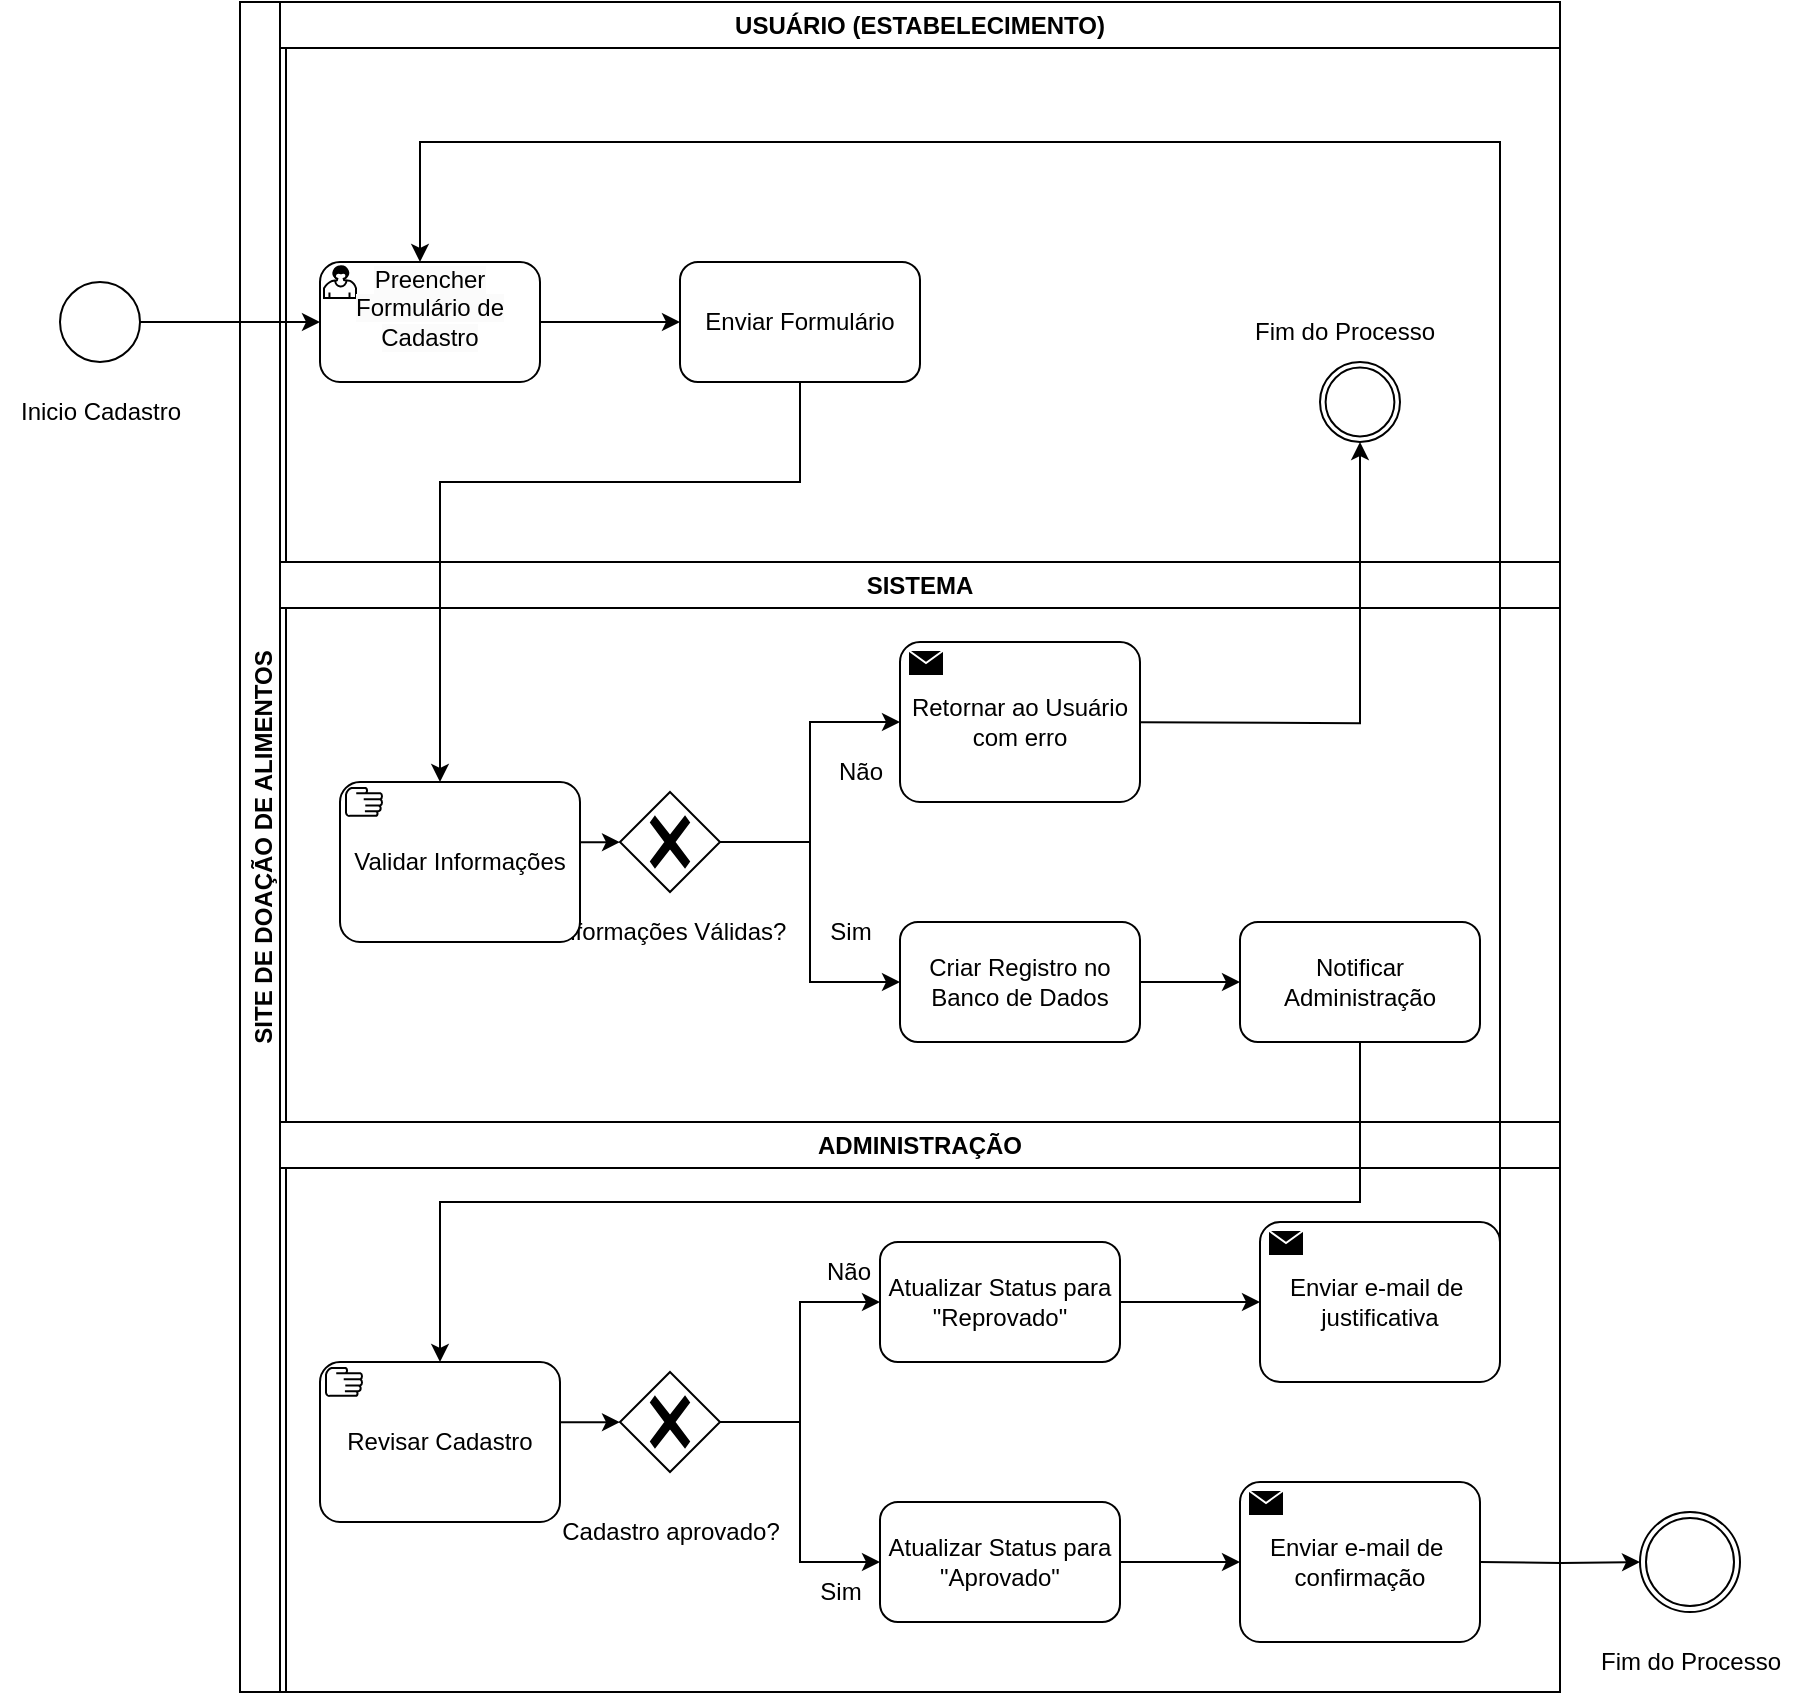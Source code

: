 <mxfile version="24.7.16">
  <diagram name="Página-1" id="Z_nqu9OnrTD-vT-NG0Id">
    <mxGraphModel grid="1" page="1" gridSize="10" guides="1" tooltips="1" connect="1" arrows="1" fold="1" pageScale="1" pageWidth="827" pageHeight="1169" math="0" shadow="0">
      <root>
        <mxCell id="0" />
        <mxCell id="1" parent="0" />
        <mxCell id="rFjbs9xcO4ylxhxAyhJR-2" value="" style="ellipse;whiteSpace=wrap;html=1;" vertex="1" parent="1">
          <mxGeometry x="130" y="180" width="40" height="40" as="geometry" />
        </mxCell>
        <mxCell id="rFjbs9xcO4ylxhxAyhJR-3" value="Inicio Cadastro" style="text;html=1;align=center;verticalAlign=middle;resizable=0;points=[];autosize=1;strokeColor=none;fillColor=none;" vertex="1" parent="1">
          <mxGeometry x="100" y="230" width="100" height="30" as="geometry" />
        </mxCell>
        <mxCell id="rFjbs9xcO4ylxhxAyhJR-4" value="SITE DE DOAÇÃO DE ALIMENTOS" style="swimlane;horizontal=0;whiteSpace=wrap;html=1;" vertex="1" parent="1">
          <mxGeometry x="220" y="40" width="660" height="845" as="geometry" />
        </mxCell>
        <mxCell id="rFjbs9xcO4ylxhxAyhJR-5" value="USUÁRIO (ESTABELECIMENTO)" style="swimlane;whiteSpace=wrap;html=1;startSize=23;" vertex="1" parent="rFjbs9xcO4ylxhxAyhJR-4">
          <mxGeometry x="20" width="640" height="280" as="geometry" />
        </mxCell>
        <mxCell id="rFjbs9xcO4ylxhxAyhJR-6" value="Enviar Formulário" style="rounded=1;whiteSpace=wrap;html=1;" vertex="1" parent="rFjbs9xcO4ylxhxAyhJR-5">
          <mxGeometry x="200" y="130" width="120" height="60" as="geometry" />
        </mxCell>
        <mxCell id="rFjbs9xcO4ylxhxAyhJR-7" value="" style="points=[[0.145,0.145,0],[0.5,0,0],[0.855,0.145,0],[1,0.5,0],[0.855,0.855,0],[0.5,1,0],[0.145,0.855,0],[0,0.5,0]];shape=mxgraph.bpmn.event;html=1;verticalLabelPosition=bottom;labelBackgroundColor=#ffffff;verticalAlign=top;align=center;perimeter=ellipsePerimeter;outlineConnect=0;aspect=fixed;outline=throwing;symbol=general;" vertex="1" parent="rFjbs9xcO4ylxhxAyhJR-5">
          <mxGeometry x="520" y="180" width="40" height="40" as="geometry" />
        </mxCell>
        <mxCell id="rFjbs9xcO4ylxhxAyhJR-8" style="edgeStyle=orthogonalEdgeStyle;rounded=0;orthogonalLoop=1;jettySize=auto;html=1;entryX=0;entryY=0.5;entryDx=0;entryDy=0;" edge="1" parent="rFjbs9xcO4ylxhxAyhJR-5" source="rFjbs9xcO4ylxhxAyhJR-9" target="rFjbs9xcO4ylxhxAyhJR-6">
          <mxGeometry relative="1" as="geometry" />
        </mxCell>
        <mxCell id="rFjbs9xcO4ylxhxAyhJR-9" value="&#xa;&lt;span style=&quot;color: rgb(0, 0, 0); font-family: Helvetica; font-size: 12px; font-style: normal; font-variant-ligatures: normal; font-variant-caps: normal; font-weight: 400; letter-spacing: normal; orphans: 2; text-align: center; text-indent: 0px; text-transform: none; widows: 2; word-spacing: 0px; -webkit-text-stroke-width: 0px; white-space: normal; background-color: rgb(251, 251, 251); text-decoration-thickness: initial; text-decoration-style: initial; text-decoration-color: initial; display: inline !important; float: none;&quot;&gt;Preencher Formulário de Cadastro&lt;/span&gt;&#xa;&#xa;" style="points=[[0.25,0,0],[0.5,0,0],[0.75,0,0],[1,0.25,0],[1,0.5,0],[1,0.75,0],[0.75,1,0],[0.5,1,0],[0.25,1,0],[0,0.75,0],[0,0.5,0],[0,0.25,0]];shape=mxgraph.bpmn.task;whiteSpace=wrap;rectStyle=rounded;size=10;html=1;container=1;expand=0;collapsible=0;taskMarker=user;" vertex="1" parent="rFjbs9xcO4ylxhxAyhJR-5">
          <mxGeometry x="20" y="130" width="110" height="60" as="geometry" />
        </mxCell>
        <mxCell id="rFjbs9xcO4ylxhxAyhJR-45" value="Fim do Processo" style="text;html=1;align=center;verticalAlign=middle;resizable=0;points=[];autosize=1;strokeColor=none;fillColor=none;" vertex="1" parent="rFjbs9xcO4ylxhxAyhJR-5">
          <mxGeometry x="477" y="150" width="110" height="30" as="geometry" />
        </mxCell>
        <mxCell id="rFjbs9xcO4ylxhxAyhJR-10" value="SISTEMA" style="swimlane;whiteSpace=wrap;html=1;" vertex="1" parent="rFjbs9xcO4ylxhxAyhJR-4">
          <mxGeometry x="20" y="280" width="640" height="280" as="geometry" />
        </mxCell>
        <mxCell id="rFjbs9xcO4ylxhxAyhJR-13" style="edgeStyle=orthogonalEdgeStyle;rounded=0;orthogonalLoop=1;jettySize=auto;html=1;entryX=0;entryY=0.5;entryDx=0;entryDy=0;" edge="1" parent="rFjbs9xcO4ylxhxAyhJR-10" source="rFjbs9xcO4ylxhxAyhJR-14" target="rFjbs9xcO4ylxhxAyhJR-20">
          <mxGeometry relative="1" as="geometry" />
        </mxCell>
        <mxCell id="D7_PCosMxUKBrwE9PARA-8" style="edgeStyle=orthogonalEdgeStyle;rounded=0;orthogonalLoop=1;jettySize=auto;html=1;" edge="1" parent="rFjbs9xcO4ylxhxAyhJR-10" source="rFjbs9xcO4ylxhxAyhJR-14" target="D7_PCosMxUKBrwE9PARA-7">
          <mxGeometry relative="1" as="geometry" />
        </mxCell>
        <mxCell id="rFjbs9xcO4ylxhxAyhJR-14" value="" style="points=[[0.25,0.25,0],[0.5,0,0],[0.75,0.25,0],[1,0.5,0],[0.75,0.75,0],[0.5,1,0],[0.25,0.75,0],[0,0.5,0]];shape=mxgraph.bpmn.gateway2;html=1;verticalLabelPosition=bottom;labelBackgroundColor=#ffffff;verticalAlign=top;align=center;perimeter=rhombusPerimeter;outlineConnect=0;outline=none;symbol=none;gwType=exclusive;" vertex="1" parent="rFjbs9xcO4ylxhxAyhJR-10">
          <mxGeometry x="170" y="115" width="50" height="50" as="geometry" />
        </mxCell>
        <mxCell id="rFjbs9xcO4ylxhxAyhJR-15" value="Informações Válidas?" style="text;html=1;align=center;verticalAlign=middle;resizable=0;points=[];autosize=1;strokeColor=none;fillColor=none;" vertex="1" parent="rFjbs9xcO4ylxhxAyhJR-10">
          <mxGeometry x="125" y="170" width="140" height="30" as="geometry" />
        </mxCell>
        <mxCell id="rFjbs9xcO4ylxhxAyhJR-16" style="edgeStyle=orthogonalEdgeStyle;rounded=0;orthogonalLoop=1;jettySize=auto;html=1;entryX=0;entryY=0.5;entryDx=0;entryDy=0;entryPerimeter=0;" edge="1" parent="rFjbs9xcO4ylxhxAyhJR-10" target="rFjbs9xcO4ylxhxAyhJR-14">
          <mxGeometry relative="1" as="geometry">
            <mxPoint x="140.0" y="140.077" as="sourcePoint" />
          </mxGeometry>
        </mxCell>
        <mxCell id="rFjbs9xcO4ylxhxAyhJR-18" value="Não" style="text;html=1;align=center;verticalAlign=middle;resizable=0;points=[];autosize=1;strokeColor=none;fillColor=none;" vertex="1" parent="rFjbs9xcO4ylxhxAyhJR-10">
          <mxGeometry x="265" y="90" width="50" height="30" as="geometry" />
        </mxCell>
        <mxCell id="rFjbs9xcO4ylxhxAyhJR-19" style="edgeStyle=orthogonalEdgeStyle;rounded=0;orthogonalLoop=1;jettySize=auto;html=1;entryX=0;entryY=0.5;entryDx=0;entryDy=0;" edge="1" parent="rFjbs9xcO4ylxhxAyhJR-10" source="rFjbs9xcO4ylxhxAyhJR-20" target="rFjbs9xcO4ylxhxAyhJR-22">
          <mxGeometry relative="1" as="geometry" />
        </mxCell>
        <mxCell id="rFjbs9xcO4ylxhxAyhJR-20" value="Criar Registro no Banco de Dados" style="rounded=1;whiteSpace=wrap;html=1;" vertex="1" parent="rFjbs9xcO4ylxhxAyhJR-10">
          <mxGeometry x="310" y="180" width="120" height="60" as="geometry" />
        </mxCell>
        <mxCell id="rFjbs9xcO4ylxhxAyhJR-21" value="Sim" style="text;html=1;align=center;verticalAlign=middle;resizable=0;points=[];autosize=1;strokeColor=none;fillColor=none;" vertex="1" parent="rFjbs9xcO4ylxhxAyhJR-10">
          <mxGeometry x="265" y="170" width="40" height="30" as="geometry" />
        </mxCell>
        <mxCell id="rFjbs9xcO4ylxhxAyhJR-22" value="Notificar Administração" style="rounded=1;whiteSpace=wrap;html=1;" vertex="1" parent="rFjbs9xcO4ylxhxAyhJR-10">
          <mxGeometry x="480" y="180" width="120" height="60" as="geometry" />
        </mxCell>
        <mxCell id="D7_PCosMxUKBrwE9PARA-7" value="Retornar ao Usuário com erro" style="points=[[0.25,0,0],[0.5,0,0],[0.75,0,0],[1,0.25,0],[1,0.5,0],[1,0.75,0],[0.75,1,0],[0.5,1,0],[0.25,1,0],[0,0.75,0],[0,0.5,0],[0,0.25,0]];shape=mxgraph.bpmn.task;whiteSpace=wrap;rectStyle=rounded;size=10;html=1;container=1;expand=0;collapsible=0;taskMarker=send;" vertex="1" parent="rFjbs9xcO4ylxhxAyhJR-10">
          <mxGeometry x="310" y="40" width="120" height="80" as="geometry" />
        </mxCell>
        <mxCell id="D7_PCosMxUKBrwE9PARA-9" value="Validar Informações" style="points=[[0.25,0,0],[0.5,0,0],[0.75,0,0],[1,0.25,0],[1,0.5,0],[1,0.75,0],[0.75,1,0],[0.5,1,0],[0.25,1,0],[0,0.75,0],[0,0.5,0],[0,0.25,0]];shape=mxgraph.bpmn.task;whiteSpace=wrap;rectStyle=rounded;size=10;html=1;container=1;expand=0;collapsible=0;taskMarker=manual;" vertex="1" parent="rFjbs9xcO4ylxhxAyhJR-10">
          <mxGeometry x="30" y="110" width="120" height="80" as="geometry" />
        </mxCell>
        <mxCell id="rFjbs9xcO4ylxhxAyhJR-23" value="ADMINISTRAÇÃO" style="swimlane;whiteSpace=wrap;html=1;" vertex="1" parent="rFjbs9xcO4ylxhxAyhJR-4">
          <mxGeometry x="20" y="560" width="640" height="285" as="geometry" />
        </mxCell>
        <mxCell id="rFjbs9xcO4ylxhxAyhJR-25" style="edgeStyle=orthogonalEdgeStyle;rounded=0;orthogonalLoop=1;jettySize=auto;html=1;entryX=0;entryY=0.5;entryDx=0;entryDy=0;" edge="1" parent="rFjbs9xcO4ylxhxAyhJR-23" source="rFjbs9xcO4ylxhxAyhJR-27" target="rFjbs9xcO4ylxhxAyhJR-31">
          <mxGeometry relative="1" as="geometry" />
        </mxCell>
        <mxCell id="rFjbs9xcO4ylxhxAyhJR-26" style="edgeStyle=orthogonalEdgeStyle;rounded=0;orthogonalLoop=1;jettySize=auto;html=1;entryX=0;entryY=0.5;entryDx=0;entryDy=0;" edge="1" parent="rFjbs9xcO4ylxhxAyhJR-23" source="rFjbs9xcO4ylxhxAyhJR-27" target="rFjbs9xcO4ylxhxAyhJR-33">
          <mxGeometry relative="1" as="geometry" />
        </mxCell>
        <mxCell id="rFjbs9xcO4ylxhxAyhJR-27" value="" style="points=[[0.25,0.25,0],[0.5,0,0],[0.75,0.25,0],[1,0.5,0],[0.75,0.75,0],[0.5,1,0],[0.25,0.75,0],[0,0.5,0]];shape=mxgraph.bpmn.gateway2;html=1;verticalLabelPosition=bottom;labelBackgroundColor=#ffffff;verticalAlign=top;align=center;perimeter=rhombusPerimeter;outlineConnect=0;outline=none;symbol=none;gwType=exclusive;" vertex="1" parent="rFjbs9xcO4ylxhxAyhJR-23">
          <mxGeometry x="170" y="125" width="50" height="50" as="geometry" />
        </mxCell>
        <mxCell id="rFjbs9xcO4ylxhxAyhJR-28" value="Cadastro aprovado?" style="text;html=1;align=center;verticalAlign=middle;resizable=0;points=[];autosize=1;strokeColor=none;fillColor=none;" vertex="1" parent="rFjbs9xcO4ylxhxAyhJR-23">
          <mxGeometry x="130" y="190" width="130" height="30" as="geometry" />
        </mxCell>
        <mxCell id="rFjbs9xcO4ylxhxAyhJR-29" style="edgeStyle=orthogonalEdgeStyle;rounded=0;orthogonalLoop=1;jettySize=auto;html=1;entryX=0;entryY=0.5;entryDx=0;entryDy=0;entryPerimeter=0;" edge="1" parent="rFjbs9xcO4ylxhxAyhJR-23" target="rFjbs9xcO4ylxhxAyhJR-27">
          <mxGeometry relative="1" as="geometry">
            <mxPoint x="140.0" y="150.077" as="sourcePoint" />
          </mxGeometry>
        </mxCell>
        <mxCell id="rFjbs9xcO4ylxhxAyhJR-30" style="edgeStyle=orthogonalEdgeStyle;rounded=0;orthogonalLoop=1;jettySize=auto;html=1;entryX=0;entryY=0.5;entryDx=0;entryDy=0;" edge="1" parent="rFjbs9xcO4ylxhxAyhJR-23" source="rFjbs9xcO4ylxhxAyhJR-31">
          <mxGeometry relative="1" as="geometry">
            <mxPoint x="480" y="220" as="targetPoint" />
          </mxGeometry>
        </mxCell>
        <mxCell id="rFjbs9xcO4ylxhxAyhJR-31" value="Atualizar Status para &quot;Aprovado&quot;" style="rounded=1;whiteSpace=wrap;html=1;" vertex="1" parent="rFjbs9xcO4ylxhxAyhJR-23">
          <mxGeometry x="300" y="190" width="120" height="60" as="geometry" />
        </mxCell>
        <mxCell id="rFjbs9xcO4ylxhxAyhJR-32" style="edgeStyle=orthogonalEdgeStyle;rounded=0;orthogonalLoop=1;jettySize=auto;html=1;entryX=0;entryY=0.5;entryDx=0;entryDy=0;" edge="1" parent="rFjbs9xcO4ylxhxAyhJR-23" source="rFjbs9xcO4ylxhxAyhJR-33">
          <mxGeometry relative="1" as="geometry">
            <mxPoint x="490" y="90" as="targetPoint" />
          </mxGeometry>
        </mxCell>
        <mxCell id="rFjbs9xcO4ylxhxAyhJR-33" value="Atualizar Status para &quot;Reprovado&quot;" style="rounded=1;whiteSpace=wrap;html=1;" vertex="1" parent="rFjbs9xcO4ylxhxAyhJR-23">
          <mxGeometry x="300" y="60" width="120" height="60" as="geometry" />
        </mxCell>
        <mxCell id="rFjbs9xcO4ylxhxAyhJR-34" value="Não" style="text;html=1;align=center;verticalAlign=middle;resizable=0;points=[];autosize=1;strokeColor=none;fillColor=none;" vertex="1" parent="rFjbs9xcO4ylxhxAyhJR-23">
          <mxGeometry x="259" y="60" width="50" height="30" as="geometry" />
        </mxCell>
        <mxCell id="rFjbs9xcO4ylxhxAyhJR-41" value="Sim" style="text;html=1;align=center;verticalAlign=middle;resizable=0;points=[];autosize=1;strokeColor=none;fillColor=none;" vertex="1" parent="rFjbs9xcO4ylxhxAyhJR-23">
          <mxGeometry x="260" y="220" width="40" height="30" as="geometry" />
        </mxCell>
        <mxCell id="D7_PCosMxUKBrwE9PARA-1" value="&lt;span style=&quot;text-wrap: nowrap;&quot;&gt;Enviar e-mail de&amp;nbsp;&lt;/span&gt;&lt;div style=&quot;text-wrap: nowrap;&quot;&gt;justificativa&lt;/div&gt;" style="points=[[0.25,0,0],[0.5,0,0],[0.75,0,0],[1,0.25,0],[1,0.5,0],[1,0.75,0],[0.75,1,0],[0.5,1,0],[0.25,1,0],[0,0.75,0],[0,0.5,0],[0,0.25,0]];shape=mxgraph.bpmn.task;whiteSpace=wrap;rectStyle=rounded;size=10;html=1;container=1;expand=0;collapsible=0;taskMarker=send;" vertex="1" parent="rFjbs9xcO4ylxhxAyhJR-23">
          <mxGeometry x="490" y="50" width="120" height="80" as="geometry" />
        </mxCell>
        <mxCell id="D7_PCosMxUKBrwE9PARA-2" value="&lt;span style=&quot;text-wrap: nowrap;&quot;&gt;Enviar e-mail de&amp;nbsp;&lt;/span&gt;&lt;div style=&quot;text-wrap: nowrap;&quot;&gt;confirmação&lt;/div&gt;" style="points=[[0.25,0,0],[0.5,0,0],[0.75,0,0],[1,0.25,0],[1,0.5,0],[1,0.75,0],[0.75,1,0],[0.5,1,0],[0.25,1,0],[0,0.75,0],[0,0.5,0],[0,0.25,0]];shape=mxgraph.bpmn.task;whiteSpace=wrap;rectStyle=rounded;size=10;html=1;container=1;expand=0;collapsible=0;taskMarker=send;" vertex="1" parent="rFjbs9xcO4ylxhxAyhJR-23">
          <mxGeometry x="480" y="180" width="120" height="80" as="geometry" />
        </mxCell>
        <mxCell id="D7_PCosMxUKBrwE9PARA-10" value="Revisar Cadastro" style="points=[[0.25,0,0],[0.5,0,0],[0.75,0,0],[1,0.25,0],[1,0.5,0],[1,0.75,0],[0.75,1,0],[0.5,1,0],[0.25,1,0],[0,0.75,0],[0,0.5,0],[0,0.25,0]];shape=mxgraph.bpmn.task;whiteSpace=wrap;rectStyle=rounded;size=10;html=1;container=1;expand=0;collapsible=0;taskMarker=manual;" vertex="1" parent="rFjbs9xcO4ylxhxAyhJR-23">
          <mxGeometry x="20" y="120" width="120" height="80" as="geometry" />
        </mxCell>
        <mxCell id="rFjbs9xcO4ylxhxAyhJR-37" style="edgeStyle=orthogonalEdgeStyle;rounded=0;orthogonalLoop=1;jettySize=auto;html=1;entryX=0.5;entryY=0;entryDx=0;entryDy=0;" edge="1" parent="rFjbs9xcO4ylxhxAyhJR-4" source="rFjbs9xcO4ylxhxAyhJR-6">
          <mxGeometry relative="1" as="geometry">
            <Array as="points">
              <mxPoint x="280" y="240" />
              <mxPoint x="100" y="240" />
            </Array>
            <mxPoint x="100.0" y="390" as="targetPoint" />
          </mxGeometry>
        </mxCell>
        <mxCell id="rFjbs9xcO4ylxhxAyhJR-38" style="edgeStyle=orthogonalEdgeStyle;rounded=0;orthogonalLoop=1;jettySize=auto;html=1;entryX=0.5;entryY=0;entryDx=0;entryDy=0;" edge="1" parent="rFjbs9xcO4ylxhxAyhJR-4" source="rFjbs9xcO4ylxhxAyhJR-22">
          <mxGeometry relative="1" as="geometry">
            <Array as="points">
              <mxPoint x="560" y="600" />
              <mxPoint x="100" y="600" />
            </Array>
            <mxPoint x="100.0" y="680" as="targetPoint" />
          </mxGeometry>
        </mxCell>
        <mxCell id="rFjbs9xcO4ylxhxAyhJR-39" style="edgeStyle=orthogonalEdgeStyle;rounded=0;orthogonalLoop=1;jettySize=auto;html=1;exitX=1;exitY=0.5;exitDx=0;exitDy=0;" edge="1" parent="rFjbs9xcO4ylxhxAyhJR-4">
          <mxGeometry relative="1" as="geometry">
            <Array as="points">
              <mxPoint x="630" y="70" />
              <mxPoint x="90" y="70" />
            </Array>
            <mxPoint x="90" y="130" as="targetPoint" />
            <mxPoint x="630" y="650" as="sourcePoint" />
          </mxGeometry>
        </mxCell>
        <mxCell id="rFjbs9xcO4ylxhxAyhJR-40" style="edgeStyle=orthogonalEdgeStyle;rounded=0;orthogonalLoop=1;jettySize=auto;html=1;entryX=0.5;entryY=1;entryDx=0;entryDy=0;entryPerimeter=0;" edge="1" parent="rFjbs9xcO4ylxhxAyhJR-4" target="rFjbs9xcO4ylxhxAyhJR-7">
          <mxGeometry relative="1" as="geometry">
            <mxPoint x="450.0" y="360.077" as="sourcePoint" />
          </mxGeometry>
        </mxCell>
        <mxCell id="rFjbs9xcO4ylxhxAyhJR-42" value="" style="points=[[0.145,0.145,0],[0.5,0,0],[0.855,0.145,0],[1,0.5,0],[0.855,0.855,0],[0.5,1,0],[0.145,0.855,0],[0,0.5,0]];shape=mxgraph.bpmn.event;html=1;verticalLabelPosition=bottom;labelBackgroundColor=#ffffff;verticalAlign=top;align=center;perimeter=ellipsePerimeter;outlineConnect=0;aspect=fixed;outline=throwing;symbol=general;" vertex="1" parent="1">
          <mxGeometry x="920" y="795" width="50" height="50" as="geometry" />
        </mxCell>
        <mxCell id="rFjbs9xcO4ylxhxAyhJR-44" value="Fim do Processo" style="text;html=1;align=center;verticalAlign=middle;resizable=0;points=[];autosize=1;strokeColor=none;fillColor=none;" vertex="1" parent="1">
          <mxGeometry x="890" y="855" width="110" height="30" as="geometry" />
        </mxCell>
        <mxCell id="rFjbs9xcO4ylxhxAyhJR-46" style="edgeStyle=orthogonalEdgeStyle;rounded=0;orthogonalLoop=1;jettySize=auto;html=1;entryX=0;entryY=0.5;entryDx=0;entryDy=0;entryPerimeter=0;" edge="1" parent="1" target="rFjbs9xcO4ylxhxAyhJR-42">
          <mxGeometry relative="1" as="geometry">
            <mxPoint x="840" y="820" as="sourcePoint" />
          </mxGeometry>
        </mxCell>
        <mxCell id="rFjbs9xcO4ylxhxAyhJR-48" style="edgeStyle=orthogonalEdgeStyle;rounded=0;orthogonalLoop=1;jettySize=auto;html=1;entryX=0;entryY=0.5;entryDx=0;entryDy=0;entryPerimeter=0;" edge="1" parent="1" source="rFjbs9xcO4ylxhxAyhJR-2" target="rFjbs9xcO4ylxhxAyhJR-9">
          <mxGeometry relative="1" as="geometry" />
        </mxCell>
      </root>
    </mxGraphModel>
  </diagram>
</mxfile>
